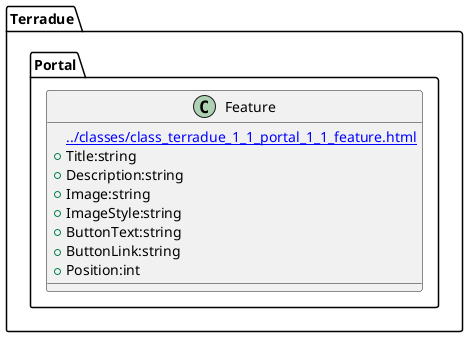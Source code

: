 @startuml
set namespaceSeparator ::
class Terradue::Portal::Feature {
[[../classes/class_terradue_1_1_portal_1_1_feature.html]]
 +Title:string
 +Description:string
 +Image:string
 +ImageStyle:string
 +ButtonText:string
 +ButtonLink:string
 +Position:int
}
@enduml
